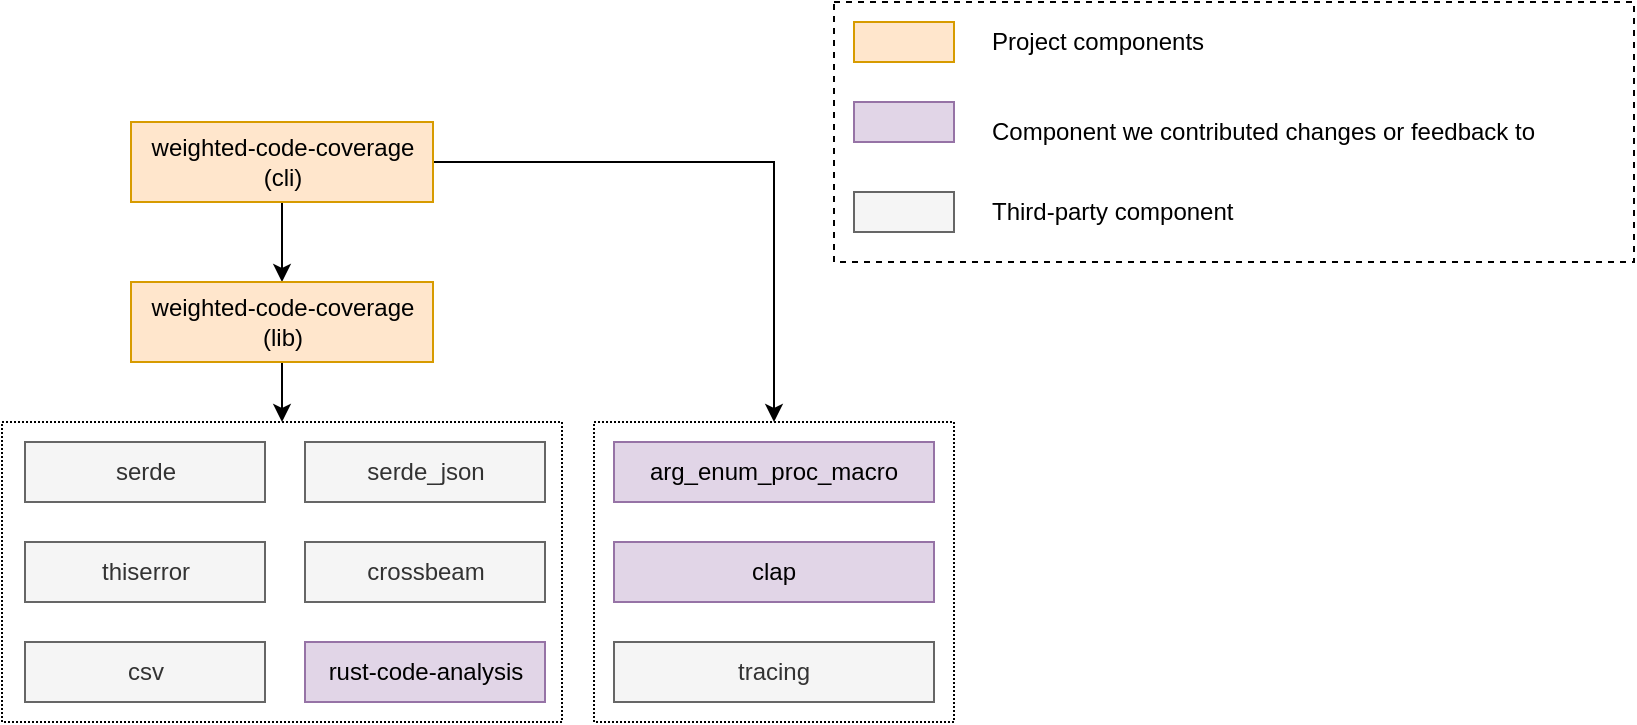 <mxfile version="20.3.2"><diagram id="ftJq5Gx0GA-Aw0PAK08u" name="Page-1"><mxGraphModel dx="1422" dy="700" grid="1" gridSize="10" guides="1" tooltips="1" connect="1" arrows="1" fold="1" page="1" pageScale="1" pageWidth="827" pageHeight="1169" math="0" shadow="0"><root><mxCell id="0"/><mxCell id="1" parent="0"/><mxCell id="M9irUB0h2KHGSRAzB88L-9" value="" style="rounded=0;whiteSpace=wrap;html=1;fillColor=none;dashed=1;dashPattern=1 1;" parent="1" vertex="1"><mxGeometry x="350" y="400" width="180" height="150" as="geometry"/></mxCell><mxCell id="M9irUB0h2KHGSRAzB88L-11" value="" style="rounded=0;whiteSpace=wrap;html=1;fillColor=none;dashed=1;dashPattern=1 1;" parent="1" vertex="1"><mxGeometry x="54" y="400" width="280" height="150" as="geometry"/></mxCell><mxCell id="2d5rPYnU2d3fLlVKomKA-11" value="rust-code-analysis" style="rounded=0;whiteSpace=wrap;html=1;fillColor=#e1d5e7;strokeColor=#9673a6;" parent="1" vertex="1"><mxGeometry x="205.5" y="510" width="120" height="30" as="geometry"/></mxCell><mxCell id="2d5rPYnU2d3fLlVKomKA-12" value="serde" style="rounded=0;whiteSpace=wrap;html=1;fillColor=#f5f5f5;fontColor=#333333;strokeColor=#666666;" parent="1" vertex="1"><mxGeometry x="65.5" y="410" width="120" height="30" as="geometry"/></mxCell><mxCell id="2d5rPYnU2d3fLlVKomKA-13" value="serde_json" style="rounded=0;whiteSpace=wrap;html=1;fillColor=#f5f5f5;fontColor=#333333;strokeColor=#666666;" parent="1" vertex="1"><mxGeometry x="205.5" y="410" width="120" height="30" as="geometry"/></mxCell><mxCell id="2d5rPYnU2d3fLlVKomKA-14" value="tracing" style="rounded=0;whiteSpace=wrap;html=1;fillColor=#f5f5f5;fontColor=#333333;strokeColor=#666666;" parent="1" vertex="1"><mxGeometry x="360" y="510" width="160" height="30" as="geometry"/></mxCell><mxCell id="2d5rPYnU2d3fLlVKomKA-15" value="thiserror" style="rounded=0;whiteSpace=wrap;html=1;fillColor=#f5f5f5;fontColor=#333333;strokeColor=#666666;" parent="1" vertex="1"><mxGeometry x="65.5" y="460" width="120" height="30" as="geometry"/></mxCell><mxCell id="2d5rPYnU2d3fLlVKomKA-24" value="crossbeam" style="rounded=0;whiteSpace=wrap;html=1;fillColor=#f5f5f5;fontColor=#333333;strokeColor=#666666;" parent="1" vertex="1"><mxGeometry x="205.5" y="460" width="120" height="30" as="geometry"/></mxCell><mxCell id="KJ2daD6_K985VbgYto7u-3" style="edgeStyle=orthogonalEdgeStyle;rounded=0;orthogonalLoop=1;jettySize=auto;html=1;exitX=0.5;exitY=1;exitDx=0;exitDy=0;entryX=0.5;entryY=0;entryDx=0;entryDy=0;" edge="1" parent="1" source="2d5rPYnU2d3fLlVKomKA-3" target="KJ2daD6_K985VbgYto7u-2"><mxGeometry relative="1" as="geometry"/></mxCell><mxCell id="KJ2daD6_K985VbgYto7u-16" style="edgeStyle=orthogonalEdgeStyle;rounded=0;orthogonalLoop=1;jettySize=auto;html=1;exitX=1;exitY=0.5;exitDx=0;exitDy=0;entryX=0.5;entryY=0;entryDx=0;entryDy=0;" edge="1" parent="1" source="2d5rPYnU2d3fLlVKomKA-3" target="M9irUB0h2KHGSRAzB88L-9"><mxGeometry relative="1" as="geometry"/></mxCell><mxCell id="2d5rPYnU2d3fLlVKomKA-3" value="&lt;div&gt;weighted-code-coverage&lt;br&gt;&lt;/div&gt;&lt;div&gt;(cli)&lt;/div&gt;" style="rounded=0;whiteSpace=wrap;html=1;fillColor=#ffe6cc;strokeColor=#d79b00;flipV=1;flipH=0;container=0;" parent="1" vertex="1"><mxGeometry x="118.5" y="250" width="151" height="40" as="geometry"/></mxCell><mxCell id="xvNvad7jNfpvynQ2Yu9O-1" value="csv" style="rounded=0;whiteSpace=wrap;html=1;fillColor=#f5f5f5;fontColor=#333333;strokeColor=#666666;" parent="1" vertex="1"><mxGeometry x="65.5" y="510" width="120" height="30" as="geometry"/></mxCell><mxCell id="xvNvad7jNfpvynQ2Yu9O-4" value="arg_enum_proc_macro" style="rounded=0;whiteSpace=wrap;html=1;fillColor=#e1d5e7;strokeColor=#9673a6;" parent="1" vertex="1"><mxGeometry x="360" y="410" width="160" height="30" as="geometry"/></mxCell><mxCell id="xvNvad7jNfpvynQ2Yu9O-5" value="clap" style="rounded=0;whiteSpace=wrap;html=1;fillColor=#e1d5e7;strokeColor=#9673a6;" parent="1" vertex="1"><mxGeometry x="360" y="460" width="160" height="30" as="geometry"/></mxCell><mxCell id="xvNvad7jNfpvynQ2Yu9O-12" value="" style="group" parent="1" vertex="1" connectable="0"><mxGeometry x="470" y="190" width="400" height="130" as="geometry"/></mxCell><mxCell id="M9irUB0h2KHGSRAzB88L-33" value="" style="rounded=0;whiteSpace=wrap;html=1;dashed=1;fillColor=none;" parent="xvNvad7jNfpvynQ2Yu9O-12" vertex="1"><mxGeometry width="400" height="130" as="geometry"/></mxCell><mxCell id="M9irUB0h2KHGSRAzB88L-34" value="" style="rounded=0;whiteSpace=wrap;html=1;fillColor=#ffe6cc;strokeColor=#d79b00;" parent="xvNvad7jNfpvynQ2Yu9O-12" vertex="1"><mxGeometry x="10" y="10" width="50" height="20" as="geometry"/></mxCell><mxCell id="M9irUB0h2KHGSRAzB88L-35" value="Project components" style="text;html=1;strokeColor=none;fillColor=none;align=left;verticalAlign=middle;whiteSpace=wrap;rounded=0;" parent="xvNvad7jNfpvynQ2Yu9O-12" vertex="1"><mxGeometry x="77" y="5" width="213" height="30" as="geometry"/></mxCell><mxCell id="M9irUB0h2KHGSRAzB88L-36" value="" style="rounded=0;whiteSpace=wrap;html=1;fillColor=#e1d5e7;strokeColor=#9673a6;" parent="xvNvad7jNfpvynQ2Yu9O-12" vertex="1"><mxGeometry x="10" y="50" width="50" height="20" as="geometry"/></mxCell><mxCell id="M9irUB0h2KHGSRAzB88L-37" value="Component we contributed changes or feedback to" style="text;html=1;strokeColor=none;fillColor=none;align=left;verticalAlign=middle;whiteSpace=wrap;rounded=0;" parent="xvNvad7jNfpvynQ2Yu9O-12" vertex="1"><mxGeometry x="77" y="50" width="323" height="30" as="geometry"/></mxCell><mxCell id="M9irUB0h2KHGSRAzB88L-38" value="" style="rounded=0;whiteSpace=wrap;html=1;fillColor=#f5f5f5;strokeColor=#666666;fontColor=#333333;" parent="xvNvad7jNfpvynQ2Yu9O-12" vertex="1"><mxGeometry x="10" y="95" width="50" height="20" as="geometry"/></mxCell><mxCell id="M9irUB0h2KHGSRAzB88L-39" value="Third-party component" style="text;html=1;strokeColor=none;fillColor=none;align=left;verticalAlign=middle;whiteSpace=wrap;rounded=0;" parent="xvNvad7jNfpvynQ2Yu9O-12" vertex="1"><mxGeometry x="77" y="90" width="283" height="30" as="geometry"/></mxCell><mxCell id="KJ2daD6_K985VbgYto7u-14" style="edgeStyle=orthogonalEdgeStyle;rounded=0;orthogonalLoop=1;jettySize=auto;html=1;entryX=0.5;entryY=0;entryDx=0;entryDy=0;" edge="1" parent="1" source="KJ2daD6_K985VbgYto7u-2" target="M9irUB0h2KHGSRAzB88L-11"><mxGeometry relative="1" as="geometry"/></mxCell><mxCell id="KJ2daD6_K985VbgYto7u-2" value="&lt;div&gt;weighted-code-coverage&lt;br&gt;&lt;/div&gt;&lt;div&gt;(lib)&lt;/div&gt;" style="rounded=0;whiteSpace=wrap;html=1;fillColor=#ffe6cc;strokeColor=#d79b00;flipV=1;flipH=0;container=0;" vertex="1" parent="1"><mxGeometry x="118.5" y="330" width="151" height="40" as="geometry"/></mxCell></root></mxGraphModel></diagram></mxfile>